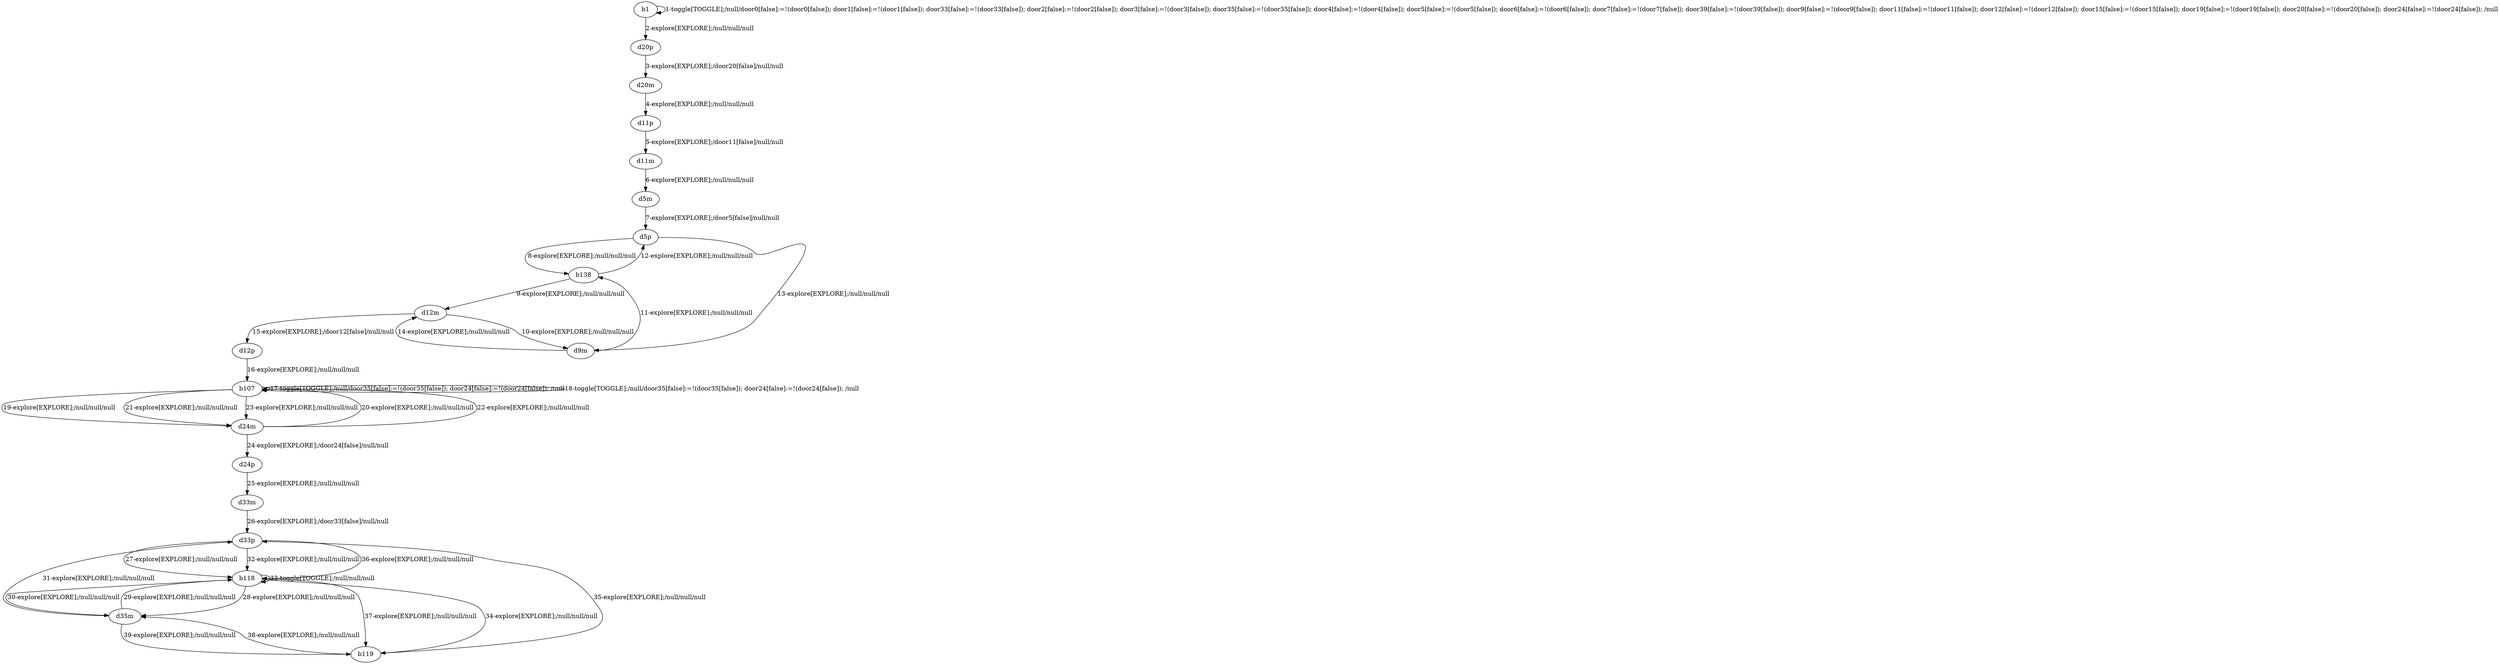 # Total number of goals covered by this test: 1
# d35m --> b119

digraph g {
"b1" -> "b1" [label = "1-toggle[TOGGLE];/null/door0[false]:=!(door0[false]); door1[false]:=!(door1[false]); door33[false]:=!(door33[false]); door2[false]:=!(door2[false]); door3[false]:=!(door3[false]); door35[false]:=!(door35[false]); door4[false]:=!(door4[false]); door5[false]:=!(door5[false]); door6[false]:=!(door6[false]); door7[false]:=!(door7[false]); door39[false]:=!(door39[false]); door9[false]:=!(door9[false]); door11[false]:=!(door11[false]); door12[false]:=!(door12[false]); door15[false]:=!(door15[false]); door19[false]:=!(door19[false]); door20[false]:=!(door20[false]); door24[false]:=!(door24[false]); /null"];
"b1" -> "d20p" [label = "2-explore[EXPLORE];/null/null/null"];
"d20p" -> "d20m" [label = "3-explore[EXPLORE];/door20[false]/null/null"];
"d20m" -> "d11p" [label = "4-explore[EXPLORE];/null/null/null"];
"d11p" -> "d11m" [label = "5-explore[EXPLORE];/door11[false]/null/null"];
"d11m" -> "d5m" [label = "6-explore[EXPLORE];/null/null/null"];
"d5m" -> "d5p" [label = "7-explore[EXPLORE];/door5[false]/null/null"];
"d5p" -> "b138" [label = "8-explore[EXPLORE];/null/null/null"];
"b138" -> "d12m" [label = "9-explore[EXPLORE];/null/null/null"];
"d12m" -> "d9m" [label = "10-explore[EXPLORE];/null/null/null"];
"d9m" -> "b138" [label = "11-explore[EXPLORE];/null/null/null"];
"b138" -> "d5p" [label = "12-explore[EXPLORE];/null/null/null"];
"d5p" -> "d9m" [label = "13-explore[EXPLORE];/null/null/null"];
"d9m" -> "d12m" [label = "14-explore[EXPLORE];/null/null/null"];
"d12m" -> "d12p" [label = "15-explore[EXPLORE];/door12[false]/null/null"];
"d12p" -> "b107" [label = "16-explore[EXPLORE];/null/null/null"];
"b107" -> "b107" [label = "17-toggle[TOGGLE];/null/door35[false]:=!(door35[false]); door24[false]:=!(door24[false]); /null"];
"b107" -> "b107" [label = "18-toggle[TOGGLE];/null/door35[false]:=!(door35[false]); door24[false]:=!(door24[false]); /null"];
"b107" -> "d24m" [label = "19-explore[EXPLORE];/null/null/null"];
"d24m" -> "b107" [label = "20-explore[EXPLORE];/null/null/null"];
"b107" -> "d24m" [label = "21-explore[EXPLORE];/null/null/null"];
"d24m" -> "b107" [label = "22-explore[EXPLORE];/null/null/null"];
"b107" -> "d24m" [label = "23-explore[EXPLORE];/null/null/null"];
"d24m" -> "d24p" [label = "24-explore[EXPLORE];/door24[false]/null/null"];
"d24p" -> "d33m" [label = "25-explore[EXPLORE];/null/null/null"];
"d33m" -> "d33p" [label = "26-explore[EXPLORE];/door33[false]/null/null"];
"d33p" -> "b118" [label = "27-explore[EXPLORE];/null/null/null"];
"b118" -> "d35m" [label = "28-explore[EXPLORE];/null/null/null"];
"d35m" -> "b118" [label = "29-explore[EXPLORE];/null/null/null"];
"b118" -> "d35m" [label = "30-explore[EXPLORE];/null/null/null"];
"d35m" -> "d33p" [label = "31-explore[EXPLORE];/null/null/null"];
"d33p" -> "b118" [label = "32-explore[EXPLORE];/null/null/null"];
"b118" -> "b118" [label = "33-toggle[TOGGLE];/null/null/null"];
"b118" -> "b119" [label = "34-explore[EXPLORE];/null/null/null"];
"b119" -> "d33p" [label = "35-explore[EXPLORE];/null/null/null"];
"d33p" -> "b118" [label = "36-explore[EXPLORE];/null/null/null"];
"b118" -> "b119" [label = "37-explore[EXPLORE];/null/null/null"];
"b119" -> "d35m" [label = "38-explore[EXPLORE];/null/null/null"];
"d35m" -> "b119" [label = "39-explore[EXPLORE];/null/null/null"];
}